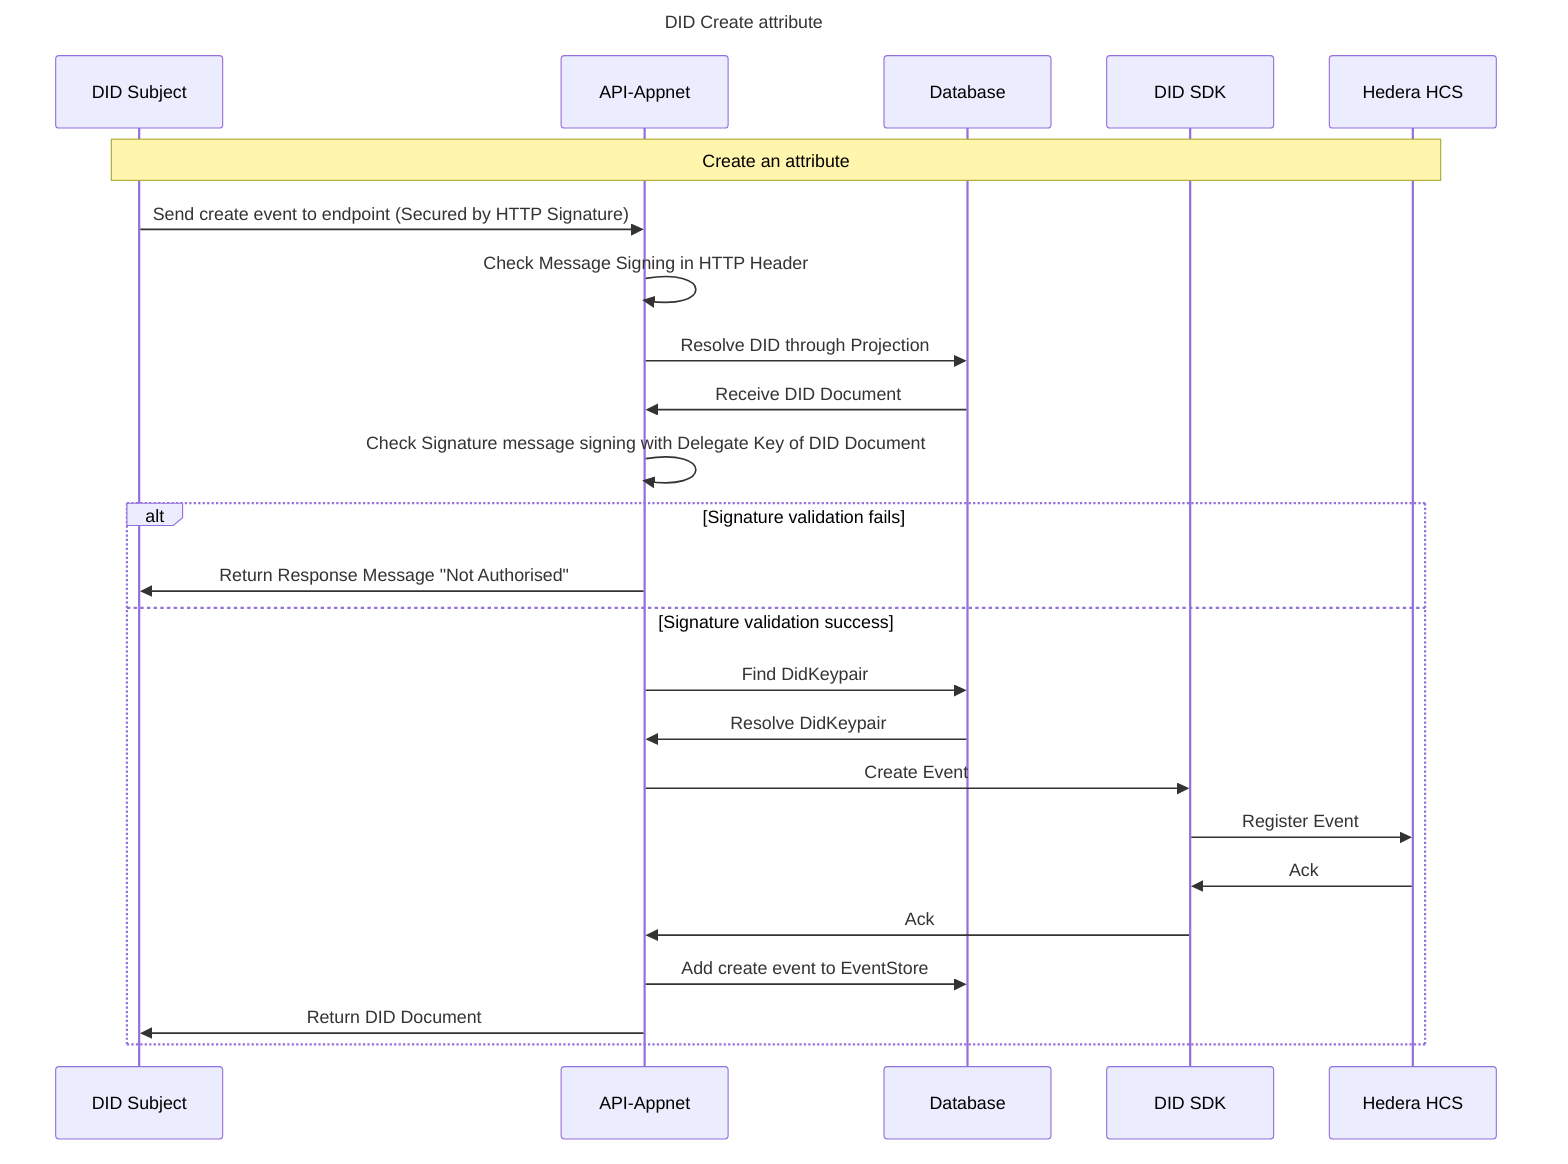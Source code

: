 sequenceDiagram
Title: DID Create attribute

participant Subject as DID Subject
participant API as API-Appnet
participant Database as Database
participant DIDSDK as DID SDK
participant HCS as Hedera HCS

note over Subject,HCS: Create an attribute
Subject ->> API: Send create event to endpoint (Secured by HTTP Signature)
API ->> API: Check Message Signing in HTTP Header
API ->> Database: Resolve DID through Projection
Database ->> API: Receive DID Document
API ->> API: Check Signature message signing with Delegate Key of DID Document
alt Signature validation fails
API ->> Subject: Return Response Message "Not Authorised"
else Signature validation success
API ->> Database: Find DidKeypair
Database ->> API: Resolve DidKeypair
API ->> DIDSDK: Create Event
DIDSDK ->> HCS: Register Event
HCS ->> DIDSDK: Ack
DIDSDK ->> API: Ack
API ->> Database: Add create event to EventStore
API ->> Subject: Return DID Document
end